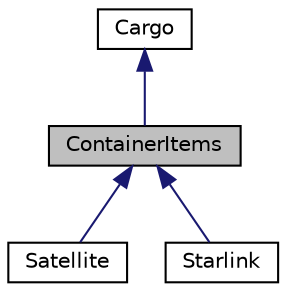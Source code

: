 digraph "ContainerItems"
{
 // LATEX_PDF_SIZE
  edge [fontname="Helvetica",fontsize="10",labelfontname="Helvetica",labelfontsize="10"];
  node [fontname="Helvetica",fontsize="10",shape=record];
  Node1 [label="ContainerItems",height=0.2,width=0.4,color="black", fillcolor="grey75", style="filled", fontcolor="black",tooltip=" "];
  Node2 -> Node1 [dir="back",color="midnightblue",fontsize="10",style="solid",fontname="Helvetica"];
  Node2 [label="Cargo",height=0.2,width=0.4,color="black", fillcolor="white", style="filled",URL="$classCargo.html",tooltip="Note: A Dragon Spacecraft can only take cargo."];
  Node1 -> Node3 [dir="back",color="midnightblue",fontsize="10",style="solid",fontname="Helvetica"];
  Node3 [label="Satellite",height=0.2,width=0.4,color="black", fillcolor="white", style="filled",URL="$classSatellite.html",tooltip=" "];
  Node1 -> Node4 [dir="back",color="midnightblue",fontsize="10",style="solid",fontname="Helvetica"];
  Node4 [label="Starlink",height=0.2,width=0.4,color="black", fillcolor="white", style="filled",URL="$classStarlink.html",tooltip="Concrete Decorator B."];
}
